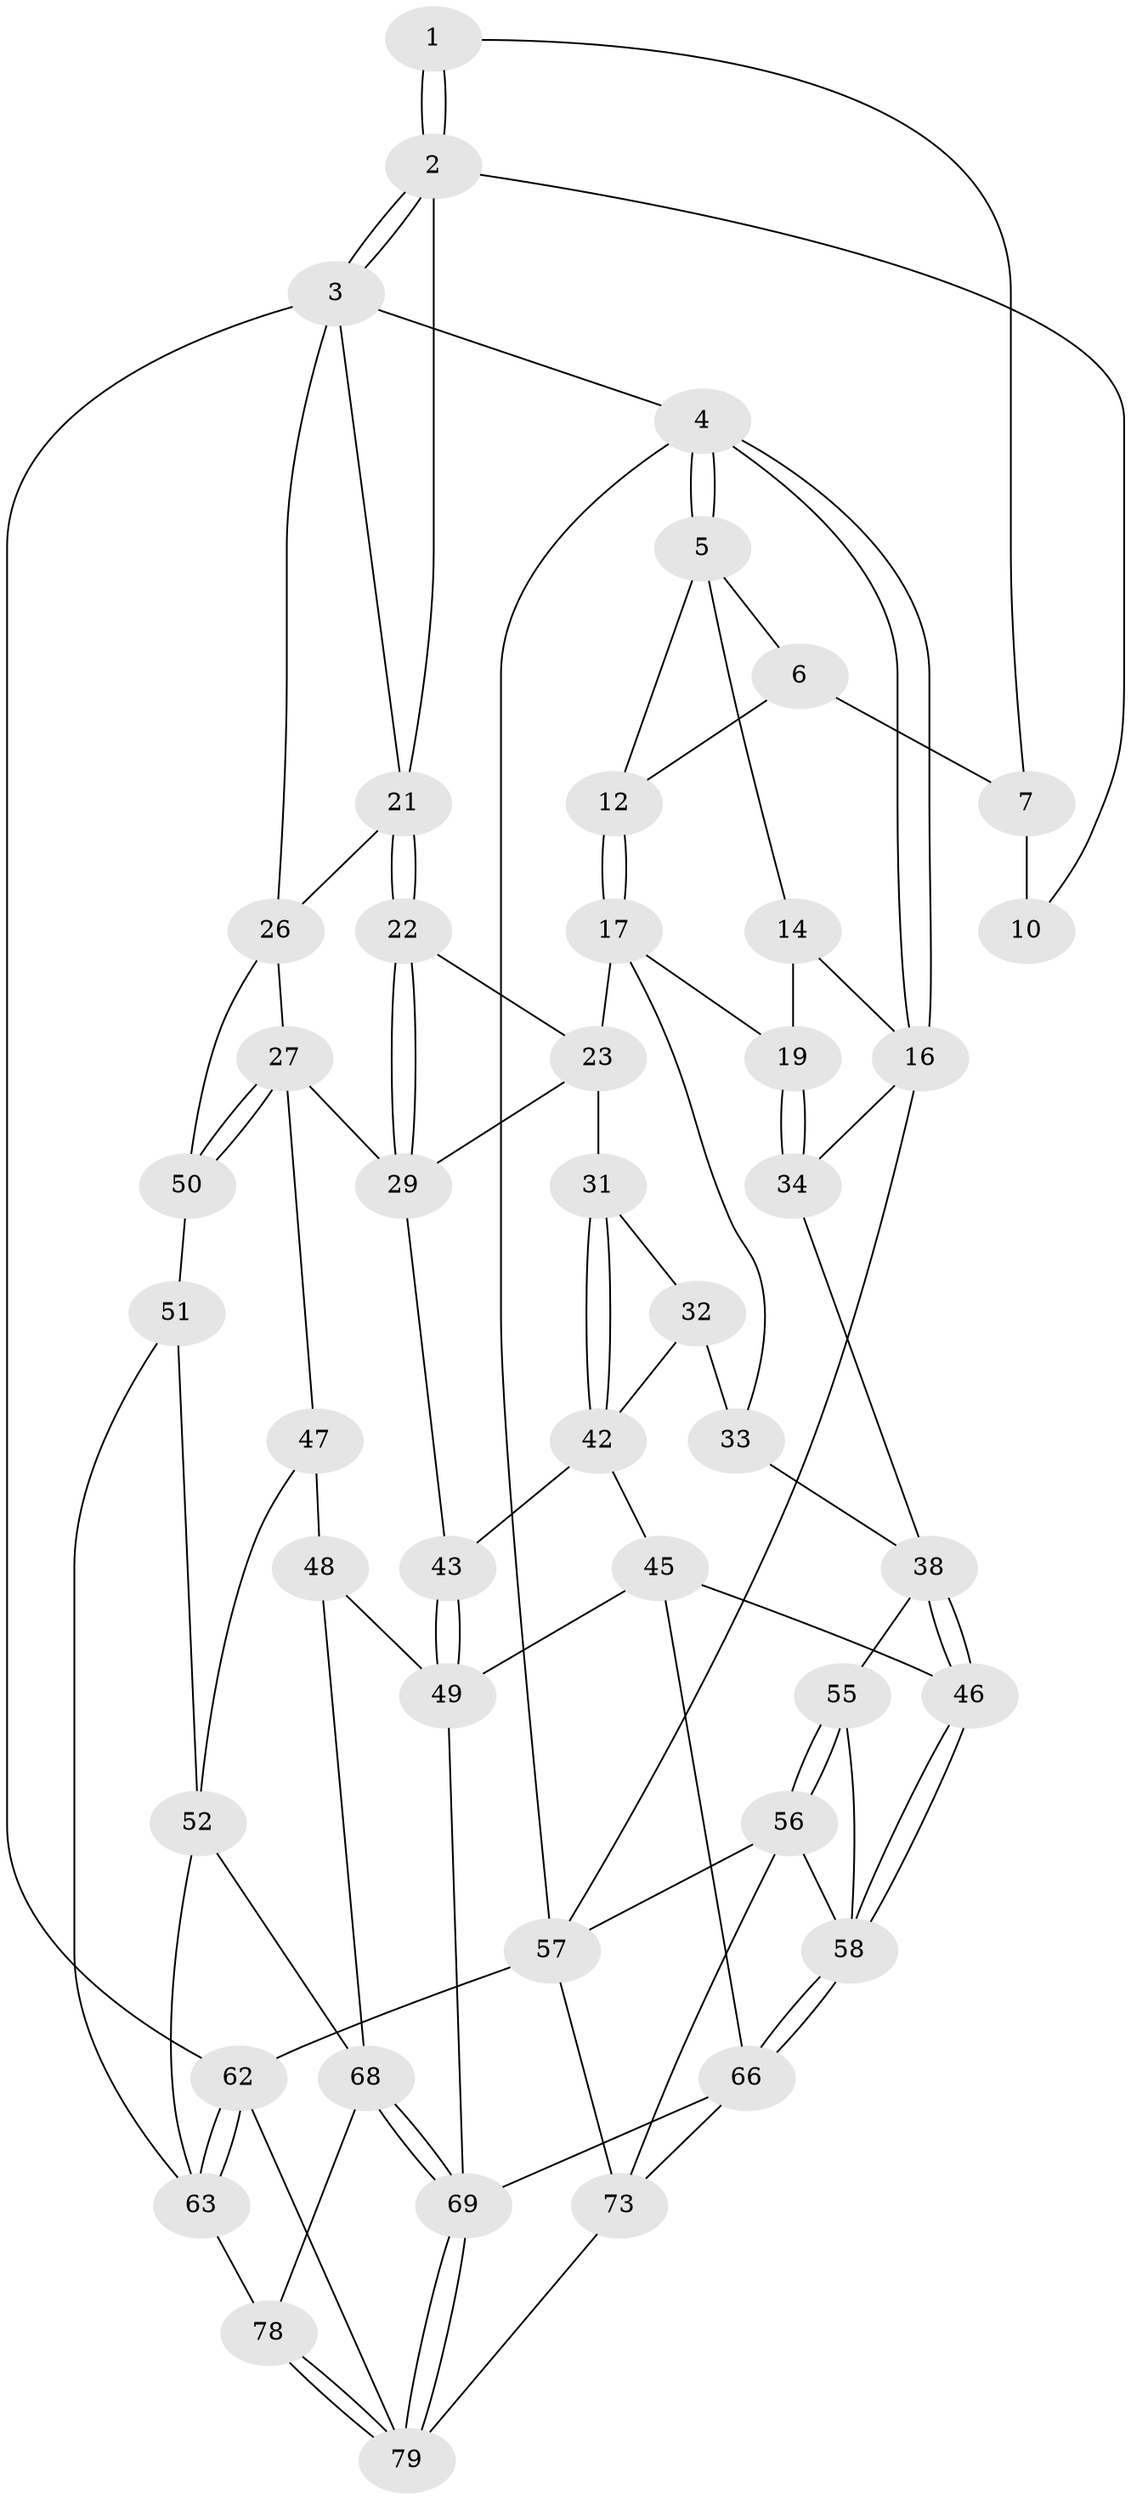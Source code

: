 // Generated by graph-tools (version 1.1) at 2025/24/03/03/25 07:24:39]
// undirected, 46 vertices, 101 edges
graph export_dot {
graph [start="1"]
  node [color=gray90,style=filled];
  1 [pos="+0.6913123154792844+0"];
  2 [pos="+1+0",super="+11"];
  3 [pos="+1+0",super="+24"];
  4 [pos="+0+0"];
  5 [pos="+0.3135682872960793+0",super="+13"];
  6 [pos="+0.4451566845189738+0",super="+9"];
  7 [pos="+0.6915041851530824+0",super="+8"];
  10 [pos="+0.7340721500698504+0.11492719035988848"];
  12 [pos="+0.5006263992993841+0.18699637971041264"];
  14 [pos="+0.3099276712534721+0.09187767601429155",super="+15"];
  16 [pos="+0+0",super="+35"];
  17 [pos="+0.4998399915934763+0.19324102483497677",super="+18"];
  19 [pos="+0.23329670728305008+0.31956036550042727",super="+20"];
  21 [pos="+0.804150657720842+0.1764140453140712",super="+25"];
  22 [pos="+0.7403500688681719+0.32974475970263584"];
  23 [pos="+0.5035686707663167+0.1992115847035902",super="+30"];
  26 [pos="+1+0.39210896662467903",super="+41"];
  27 [pos="+0.8083067007283212+0.46774956469328927",super="+28"];
  29 [pos="+0.7468865794560594+0.43435229556534743",super="+36"];
  31 [pos="+0.4694649327095333+0.4372352597253896"];
  32 [pos="+0.3307629131650476+0.35132817753260576",super="+40"];
  33 [pos="+0.3231739946211791+0.3453174534837246",super="+37"];
  34 [pos="+0.18176734794200874+0.37275047548641627"];
  38 [pos="+0.2830499804608756+0.5535809183519816",super="+39"];
  42 [pos="+0.46320187920594436+0.5456273820715705",super="+44"];
  43 [pos="+0.5818039965258254+0.557529160646001"];
  45 [pos="+0.45089022866729217+0.5688906227797889",super="+61"];
  46 [pos="+0.3284792077449105+0.6043964503102023"];
  47 [pos="+0.7894248487138051+0.4736813386874421",super="+53"];
  48 [pos="+0.6624576248104679+0.6853624367924668",super="+67"];
  49 [pos="+0.6219583808319619+0.6739493081385913",super="+60"];
  50 [pos="+0.8347644207666766+0.5314547611976548",super="+54"];
  51 [pos="+0.9067878820491574+0.7332157664635843",super="+64"];
  52 [pos="+0.8508191414752505+0.7590678898085962",super="+74"];
  55 [pos="+0.1564274817754424+0.5889879057140386"];
  56 [pos="+0.04369768039460165+0.6320784132284883",super="+71"];
  57 [pos="+0+0.614474247074406",super="+65"];
  58 [pos="+0.3132239092621506+0.6934336647011223",super="+59"];
  62 [pos="+1+1"];
  63 [pos="+1+1",super="+77"];
  66 [pos="+0.4176338617129123+0.7590468624608279",super="+72"];
  68 [pos="+0.6531284843480735+0.8486951631378632",super="+75"];
  69 [pos="+0.6013582277432568+0.8874832467921395",super="+70"];
  73 [pos="+0.20638731258623863+1",super="+76"];
  78 [pos="+0.7274741083506222+1"];
  79 [pos="+0.6810627253405457+1",super="+80"];
  1 -- 2;
  1 -- 2;
  1 -- 7;
  2 -- 3;
  2 -- 3;
  2 -- 10;
  2 -- 21;
  3 -- 4;
  3 -- 62;
  3 -- 21;
  3 -- 26;
  4 -- 5;
  4 -- 5;
  4 -- 16;
  4 -- 16;
  4 -- 57;
  5 -- 6;
  5 -- 12;
  5 -- 14;
  6 -- 12;
  6 -- 7;
  7 -- 10 [weight=2];
  12 -- 17;
  12 -- 17;
  14 -- 16;
  14 -- 19 [weight=2];
  16 -- 57;
  16 -- 34;
  17 -- 23;
  17 -- 19;
  17 -- 33;
  19 -- 34;
  19 -- 34;
  21 -- 22;
  21 -- 22;
  21 -- 26;
  22 -- 23;
  22 -- 29;
  22 -- 29;
  23 -- 31;
  23 -- 29;
  26 -- 27;
  26 -- 50;
  27 -- 50;
  27 -- 50;
  27 -- 29;
  27 -- 47;
  29 -- 43;
  31 -- 32;
  31 -- 42;
  31 -- 42;
  32 -- 33 [weight=2];
  32 -- 42;
  33 -- 38;
  34 -- 38;
  38 -- 46;
  38 -- 46;
  38 -- 55;
  42 -- 43;
  42 -- 45;
  43 -- 49;
  43 -- 49;
  45 -- 46;
  45 -- 49;
  45 -- 66;
  46 -- 58;
  46 -- 58;
  47 -- 48 [weight=2];
  47 -- 52;
  48 -- 49;
  48 -- 68;
  49 -- 69;
  50 -- 51 [weight=2];
  51 -- 52;
  51 -- 63;
  52 -- 63;
  52 -- 68;
  55 -- 56;
  55 -- 56;
  55 -- 58;
  56 -- 57;
  56 -- 73;
  56 -- 58;
  57 -- 62;
  57 -- 73;
  58 -- 66;
  58 -- 66;
  62 -- 63;
  62 -- 63;
  62 -- 79;
  63 -- 78;
  66 -- 73;
  66 -- 69;
  68 -- 69;
  68 -- 69;
  68 -- 78;
  69 -- 79;
  69 -- 79;
  73 -- 79;
  78 -- 79;
  78 -- 79;
}
